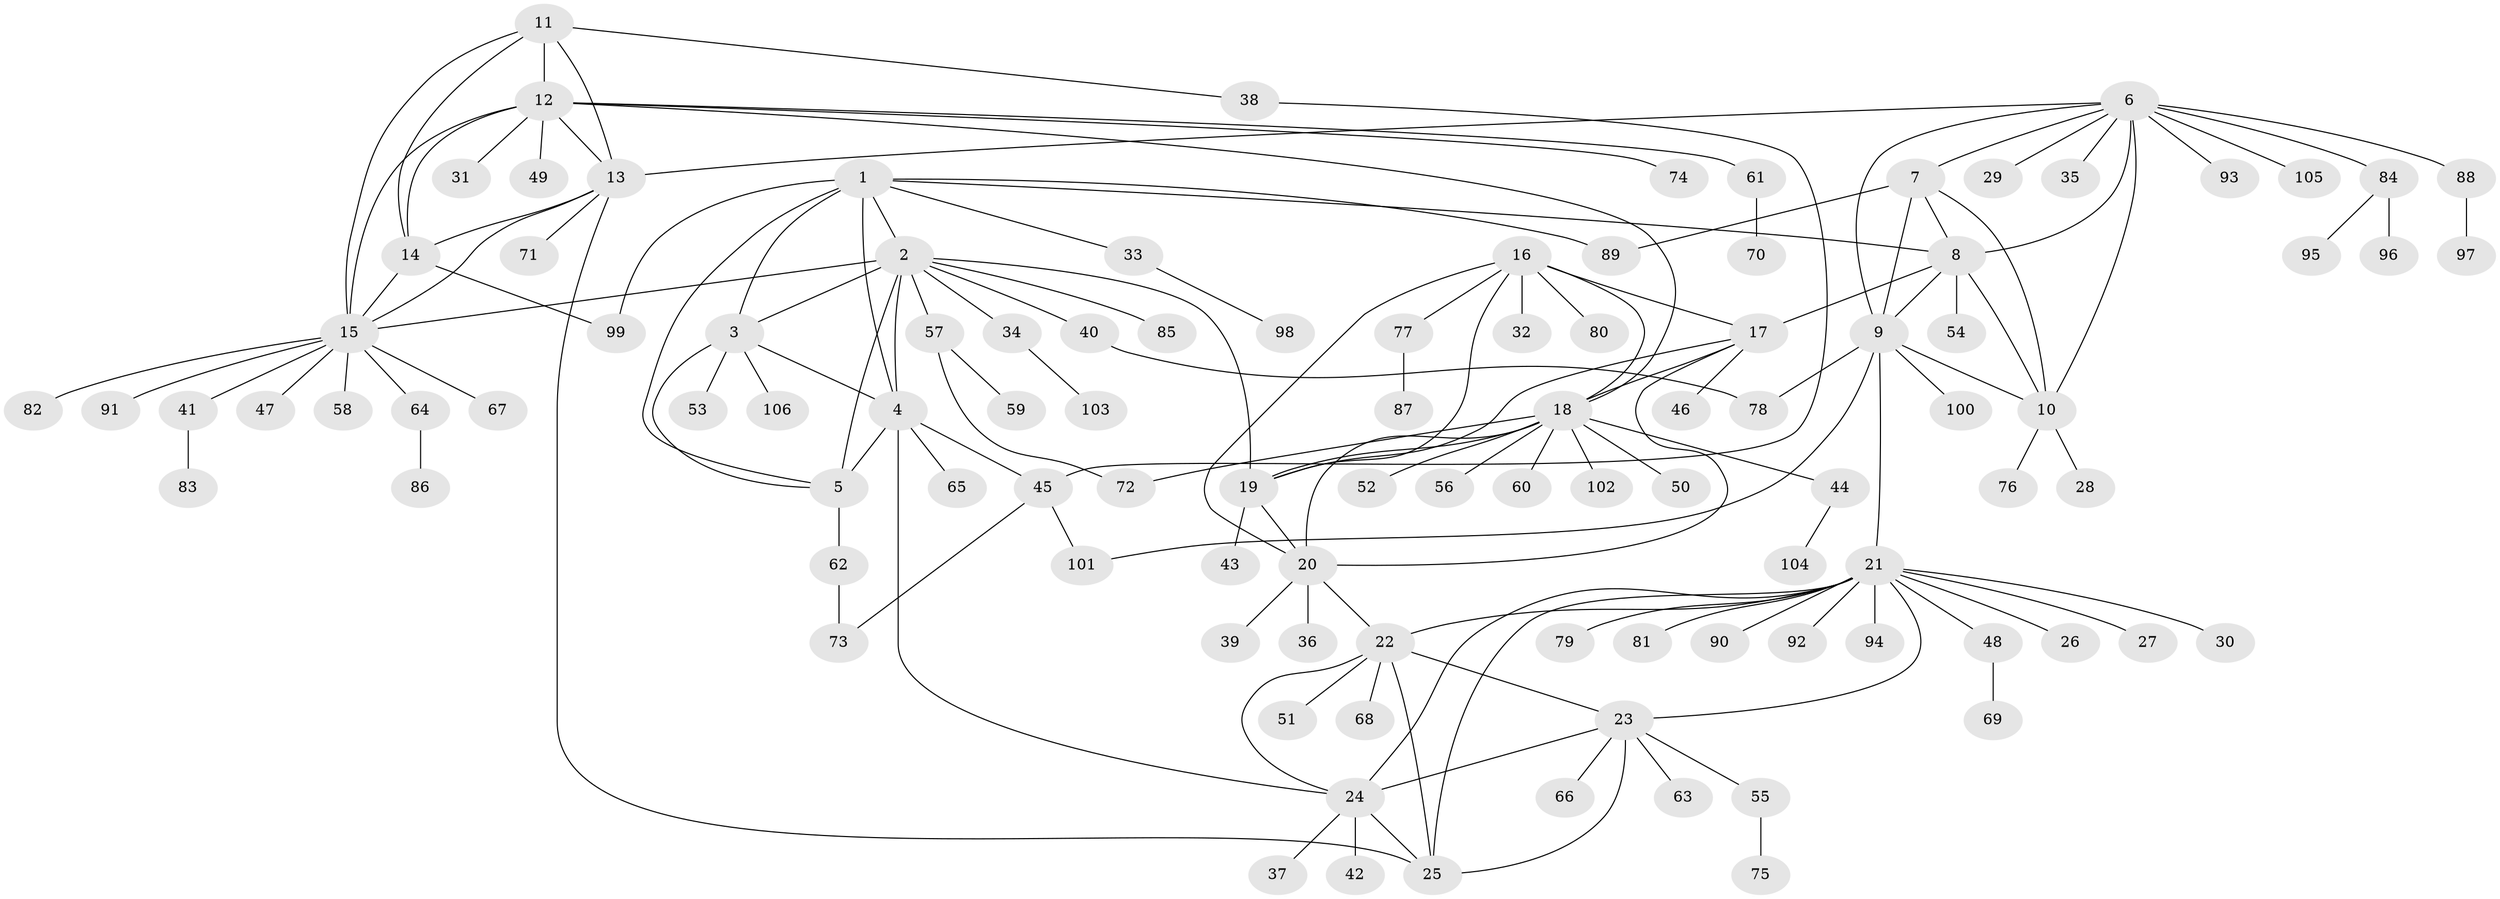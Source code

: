 // coarse degree distribution, {8: 0.06451612903225806, 5: 0.0967741935483871, 14: 0.03225806451612903, 3: 0.0967741935483871, 6: 0.03225806451612903, 4: 0.06451612903225806, 1: 0.5806451612903226, 2: 0.03225806451612903}
// Generated by graph-tools (version 1.1) at 2025/19/03/04/25 18:19:50]
// undirected, 106 vertices, 148 edges
graph export_dot {
graph [start="1"]
  node [color=gray90,style=filled];
  1;
  2;
  3;
  4;
  5;
  6;
  7;
  8;
  9;
  10;
  11;
  12;
  13;
  14;
  15;
  16;
  17;
  18;
  19;
  20;
  21;
  22;
  23;
  24;
  25;
  26;
  27;
  28;
  29;
  30;
  31;
  32;
  33;
  34;
  35;
  36;
  37;
  38;
  39;
  40;
  41;
  42;
  43;
  44;
  45;
  46;
  47;
  48;
  49;
  50;
  51;
  52;
  53;
  54;
  55;
  56;
  57;
  58;
  59;
  60;
  61;
  62;
  63;
  64;
  65;
  66;
  67;
  68;
  69;
  70;
  71;
  72;
  73;
  74;
  75;
  76;
  77;
  78;
  79;
  80;
  81;
  82;
  83;
  84;
  85;
  86;
  87;
  88;
  89;
  90;
  91;
  92;
  93;
  94;
  95;
  96;
  97;
  98;
  99;
  100;
  101;
  102;
  103;
  104;
  105;
  106;
  1 -- 2;
  1 -- 3;
  1 -- 4;
  1 -- 5;
  1 -- 8;
  1 -- 33;
  1 -- 89;
  1 -- 99;
  2 -- 3;
  2 -- 4;
  2 -- 5;
  2 -- 15;
  2 -- 19;
  2 -- 34;
  2 -- 40;
  2 -- 57;
  2 -- 85;
  3 -- 4;
  3 -- 5;
  3 -- 53;
  3 -- 106;
  4 -- 5;
  4 -- 24;
  4 -- 45;
  4 -- 65;
  5 -- 62;
  6 -- 7;
  6 -- 8;
  6 -- 9;
  6 -- 10;
  6 -- 13;
  6 -- 29;
  6 -- 35;
  6 -- 84;
  6 -- 88;
  6 -- 93;
  6 -- 105;
  7 -- 8;
  7 -- 9;
  7 -- 10;
  7 -- 89;
  8 -- 9;
  8 -- 10;
  8 -- 17;
  8 -- 54;
  9 -- 10;
  9 -- 21;
  9 -- 78;
  9 -- 100;
  9 -- 101;
  10 -- 28;
  10 -- 76;
  11 -- 12;
  11 -- 13;
  11 -- 14;
  11 -- 15;
  11 -- 38;
  12 -- 13;
  12 -- 14;
  12 -- 15;
  12 -- 18;
  12 -- 31;
  12 -- 49;
  12 -- 61;
  12 -- 74;
  13 -- 14;
  13 -- 15;
  13 -- 25;
  13 -- 71;
  14 -- 15;
  14 -- 99;
  15 -- 41;
  15 -- 47;
  15 -- 58;
  15 -- 64;
  15 -- 67;
  15 -- 82;
  15 -- 91;
  16 -- 17;
  16 -- 18;
  16 -- 19;
  16 -- 20;
  16 -- 32;
  16 -- 77;
  16 -- 80;
  17 -- 18;
  17 -- 19;
  17 -- 20;
  17 -- 46;
  18 -- 19;
  18 -- 20;
  18 -- 44;
  18 -- 50;
  18 -- 52;
  18 -- 56;
  18 -- 60;
  18 -- 72;
  18 -- 102;
  19 -- 20;
  19 -- 43;
  20 -- 22;
  20 -- 36;
  20 -- 39;
  21 -- 22;
  21 -- 23;
  21 -- 24;
  21 -- 25;
  21 -- 26;
  21 -- 27;
  21 -- 30;
  21 -- 48;
  21 -- 79;
  21 -- 81;
  21 -- 90;
  21 -- 92;
  21 -- 94;
  22 -- 23;
  22 -- 24;
  22 -- 25;
  22 -- 51;
  22 -- 68;
  23 -- 24;
  23 -- 25;
  23 -- 55;
  23 -- 63;
  23 -- 66;
  24 -- 25;
  24 -- 37;
  24 -- 42;
  33 -- 98;
  34 -- 103;
  38 -- 45;
  40 -- 78;
  41 -- 83;
  44 -- 104;
  45 -- 73;
  45 -- 101;
  48 -- 69;
  55 -- 75;
  57 -- 59;
  57 -- 72;
  61 -- 70;
  62 -- 73;
  64 -- 86;
  77 -- 87;
  84 -- 95;
  84 -- 96;
  88 -- 97;
}
